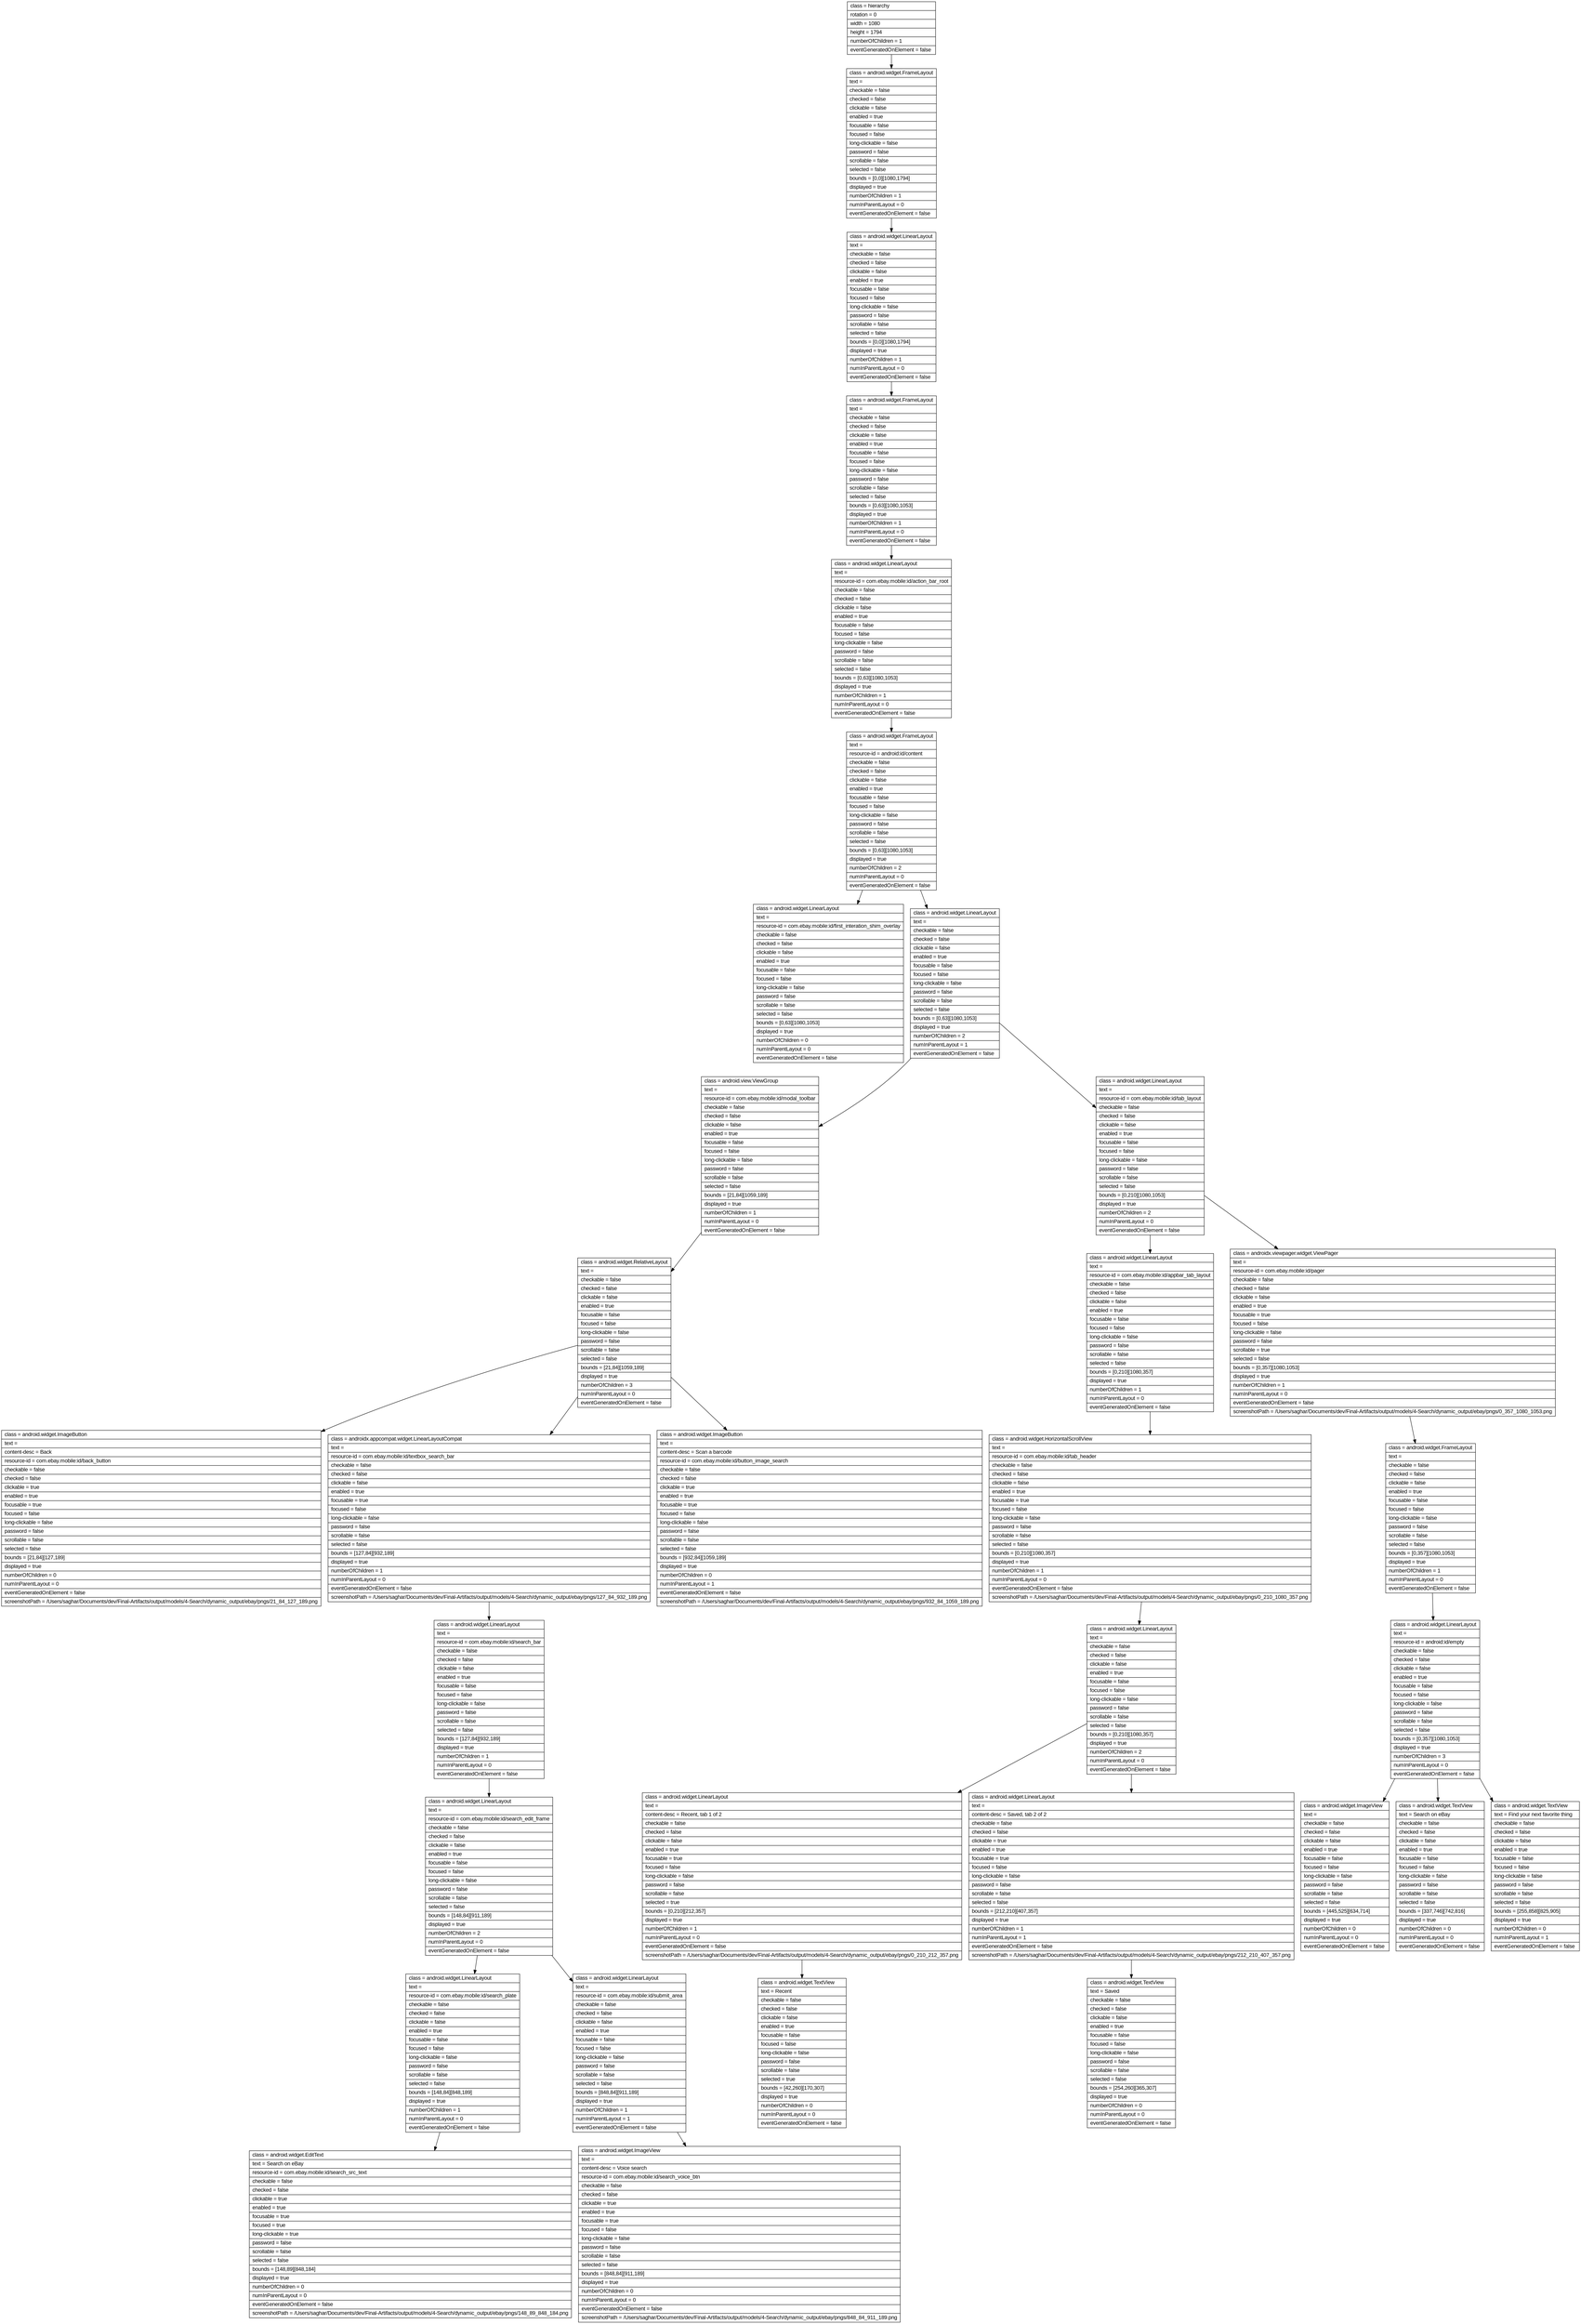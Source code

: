 digraph Layout {

	node [shape=record fontname=Arial];

	0	[label="{class = hierarchy\l|rotation = 0\l|width = 1080\l|height = 1794\l|numberOfChildren = 1\l|eventGeneratedOnElement = false \l}"]
	1	[label="{class = android.widget.FrameLayout\l|text = \l|checkable = false\l|checked = false\l|clickable = false\l|enabled = true\l|focusable = false\l|focused = false\l|long-clickable = false\l|password = false\l|scrollable = false\l|selected = false\l|bounds = [0,0][1080,1794]\l|displayed = true\l|numberOfChildren = 1\l|numInParentLayout = 0\l|eventGeneratedOnElement = false \l}"]
	2	[label="{class = android.widget.LinearLayout\l|text = \l|checkable = false\l|checked = false\l|clickable = false\l|enabled = true\l|focusable = false\l|focused = false\l|long-clickable = false\l|password = false\l|scrollable = false\l|selected = false\l|bounds = [0,0][1080,1794]\l|displayed = true\l|numberOfChildren = 1\l|numInParentLayout = 0\l|eventGeneratedOnElement = false \l}"]
	3	[label="{class = android.widget.FrameLayout\l|text = \l|checkable = false\l|checked = false\l|clickable = false\l|enabled = true\l|focusable = false\l|focused = false\l|long-clickable = false\l|password = false\l|scrollable = false\l|selected = false\l|bounds = [0,63][1080,1053]\l|displayed = true\l|numberOfChildren = 1\l|numInParentLayout = 0\l|eventGeneratedOnElement = false \l}"]
	4	[label="{class = android.widget.LinearLayout\l|text = \l|resource-id = com.ebay.mobile:id/action_bar_root\l|checkable = false\l|checked = false\l|clickable = false\l|enabled = true\l|focusable = false\l|focused = false\l|long-clickable = false\l|password = false\l|scrollable = false\l|selected = false\l|bounds = [0,63][1080,1053]\l|displayed = true\l|numberOfChildren = 1\l|numInParentLayout = 0\l|eventGeneratedOnElement = false \l}"]
	5	[label="{class = android.widget.FrameLayout\l|text = \l|resource-id = android:id/content\l|checkable = false\l|checked = false\l|clickable = false\l|enabled = true\l|focusable = false\l|focused = false\l|long-clickable = false\l|password = false\l|scrollable = false\l|selected = false\l|bounds = [0,63][1080,1053]\l|displayed = true\l|numberOfChildren = 2\l|numInParentLayout = 0\l|eventGeneratedOnElement = false \l}"]
	6	[label="{class = android.widget.LinearLayout\l|text = \l|resource-id = com.ebay.mobile:id/first_interation_shim_overlay\l|checkable = false\l|checked = false\l|clickable = false\l|enabled = true\l|focusable = false\l|focused = false\l|long-clickable = false\l|password = false\l|scrollable = false\l|selected = false\l|bounds = [0,63][1080,1053]\l|displayed = true\l|numberOfChildren = 0\l|numInParentLayout = 0\l|eventGeneratedOnElement = false \l}"]
	7	[label="{class = android.widget.LinearLayout\l|text = \l|checkable = false\l|checked = false\l|clickable = false\l|enabled = true\l|focusable = false\l|focused = false\l|long-clickable = false\l|password = false\l|scrollable = false\l|selected = false\l|bounds = [0,63][1080,1053]\l|displayed = true\l|numberOfChildren = 2\l|numInParentLayout = 1\l|eventGeneratedOnElement = false \l}"]
	8	[label="{class = android.view.ViewGroup\l|text = \l|resource-id = com.ebay.mobile:id/modal_toolbar\l|checkable = false\l|checked = false\l|clickable = false\l|enabled = true\l|focusable = false\l|focused = false\l|long-clickable = false\l|password = false\l|scrollable = false\l|selected = false\l|bounds = [21,84][1059,189]\l|displayed = true\l|numberOfChildren = 1\l|numInParentLayout = 0\l|eventGeneratedOnElement = false \l}"]
	9	[label="{class = android.widget.LinearLayout\l|text = \l|resource-id = com.ebay.mobile:id/tab_layout\l|checkable = false\l|checked = false\l|clickable = false\l|enabled = true\l|focusable = false\l|focused = false\l|long-clickable = false\l|password = false\l|scrollable = false\l|selected = false\l|bounds = [0,210][1080,1053]\l|displayed = true\l|numberOfChildren = 2\l|numInParentLayout = 0\l|eventGeneratedOnElement = false \l}"]
	10	[label="{class = android.widget.RelativeLayout\l|text = \l|checkable = false\l|checked = false\l|clickable = false\l|enabled = true\l|focusable = false\l|focused = false\l|long-clickable = false\l|password = false\l|scrollable = false\l|selected = false\l|bounds = [21,84][1059,189]\l|displayed = true\l|numberOfChildren = 3\l|numInParentLayout = 0\l|eventGeneratedOnElement = false \l}"]
	11	[label="{class = android.widget.LinearLayout\l|text = \l|resource-id = com.ebay.mobile:id/appbar_tab_layout\l|checkable = false\l|checked = false\l|clickable = false\l|enabled = true\l|focusable = false\l|focused = false\l|long-clickable = false\l|password = false\l|scrollable = false\l|selected = false\l|bounds = [0,210][1080,357]\l|displayed = true\l|numberOfChildren = 1\l|numInParentLayout = 0\l|eventGeneratedOnElement = false \l}"]
	12	[label="{class = androidx.viewpager.widget.ViewPager\l|text = \l|resource-id = com.ebay.mobile:id/pager\l|checkable = false\l|checked = false\l|clickable = false\l|enabled = true\l|focusable = true\l|focused = false\l|long-clickable = false\l|password = false\l|scrollable = true\l|selected = false\l|bounds = [0,357][1080,1053]\l|displayed = true\l|numberOfChildren = 1\l|numInParentLayout = 0\l|eventGeneratedOnElement = false \l|screenshotPath = /Users/saghar/Documents/dev/Final-Artifacts/output/models/4-Search/dynamic_output/ebay/pngs/0_357_1080_1053.png\l}"]
	13	[label="{class = android.widget.ImageButton\l|text = \l|content-desc = Back\l|resource-id = com.ebay.mobile:id/back_button\l|checkable = false\l|checked = false\l|clickable = true\l|enabled = true\l|focusable = true\l|focused = false\l|long-clickable = false\l|password = false\l|scrollable = false\l|selected = false\l|bounds = [21,84][127,189]\l|displayed = true\l|numberOfChildren = 0\l|numInParentLayout = 0\l|eventGeneratedOnElement = false \l|screenshotPath = /Users/saghar/Documents/dev/Final-Artifacts/output/models/4-Search/dynamic_output/ebay/pngs/21_84_127_189.png\l}"]
	14	[label="{class = androidx.appcompat.widget.LinearLayoutCompat\l|text = \l|resource-id = com.ebay.mobile:id/textbox_search_bar\l|checkable = false\l|checked = false\l|clickable = false\l|enabled = true\l|focusable = true\l|focused = false\l|long-clickable = false\l|password = false\l|scrollable = false\l|selected = false\l|bounds = [127,84][932,189]\l|displayed = true\l|numberOfChildren = 1\l|numInParentLayout = 0\l|eventGeneratedOnElement = false \l|screenshotPath = /Users/saghar/Documents/dev/Final-Artifacts/output/models/4-Search/dynamic_output/ebay/pngs/127_84_932_189.png\l}"]
	15	[label="{class = android.widget.ImageButton\l|text = \l|content-desc = Scan a barcode\l|resource-id = com.ebay.mobile:id/button_image_search\l|checkable = false\l|checked = false\l|clickable = true\l|enabled = true\l|focusable = true\l|focused = false\l|long-clickable = false\l|password = false\l|scrollable = false\l|selected = false\l|bounds = [932,84][1059,189]\l|displayed = true\l|numberOfChildren = 0\l|numInParentLayout = 1\l|eventGeneratedOnElement = false \l|screenshotPath = /Users/saghar/Documents/dev/Final-Artifacts/output/models/4-Search/dynamic_output/ebay/pngs/932_84_1059_189.png\l}"]
	16	[label="{class = android.widget.HorizontalScrollView\l|text = \l|resource-id = com.ebay.mobile:id/tab_header\l|checkable = false\l|checked = false\l|clickable = false\l|enabled = true\l|focusable = true\l|focused = false\l|long-clickable = false\l|password = false\l|scrollable = false\l|selected = false\l|bounds = [0,210][1080,357]\l|displayed = true\l|numberOfChildren = 1\l|numInParentLayout = 0\l|eventGeneratedOnElement = false \l|screenshotPath = /Users/saghar/Documents/dev/Final-Artifacts/output/models/4-Search/dynamic_output/ebay/pngs/0_210_1080_357.png\l}"]
	17	[label="{class = android.widget.FrameLayout\l|text = \l|checkable = false\l|checked = false\l|clickable = false\l|enabled = true\l|focusable = false\l|focused = false\l|long-clickable = false\l|password = false\l|scrollable = false\l|selected = false\l|bounds = [0,357][1080,1053]\l|displayed = true\l|numberOfChildren = 1\l|numInParentLayout = 0\l|eventGeneratedOnElement = false \l}"]
	18	[label="{class = android.widget.LinearLayout\l|text = \l|resource-id = com.ebay.mobile:id/search_bar\l|checkable = false\l|checked = false\l|clickable = false\l|enabled = true\l|focusable = false\l|focused = false\l|long-clickable = false\l|password = false\l|scrollable = false\l|selected = false\l|bounds = [127,84][932,189]\l|displayed = true\l|numberOfChildren = 1\l|numInParentLayout = 0\l|eventGeneratedOnElement = false \l}"]
	19	[label="{class = android.widget.LinearLayout\l|text = \l|checkable = false\l|checked = false\l|clickable = false\l|enabled = true\l|focusable = false\l|focused = false\l|long-clickable = false\l|password = false\l|scrollable = false\l|selected = false\l|bounds = [0,210][1080,357]\l|displayed = true\l|numberOfChildren = 2\l|numInParentLayout = 0\l|eventGeneratedOnElement = false \l}"]
	20	[label="{class = android.widget.LinearLayout\l|text = \l|resource-id = android:id/empty\l|checkable = false\l|checked = false\l|clickable = false\l|enabled = true\l|focusable = false\l|focused = false\l|long-clickable = false\l|password = false\l|scrollable = false\l|selected = false\l|bounds = [0,357][1080,1053]\l|displayed = true\l|numberOfChildren = 3\l|numInParentLayout = 0\l|eventGeneratedOnElement = false \l}"]
	21	[label="{class = android.widget.LinearLayout\l|text = \l|resource-id = com.ebay.mobile:id/search_edit_frame\l|checkable = false\l|checked = false\l|clickable = false\l|enabled = true\l|focusable = false\l|focused = false\l|long-clickable = false\l|password = false\l|scrollable = false\l|selected = false\l|bounds = [148,84][911,189]\l|displayed = true\l|numberOfChildren = 2\l|numInParentLayout = 0\l|eventGeneratedOnElement = false \l}"]
	22	[label="{class = android.widget.LinearLayout\l|text = \l|content-desc = Recent, tab 1 of 2\l|checkable = false\l|checked = false\l|clickable = false\l|enabled = true\l|focusable = true\l|focused = false\l|long-clickable = false\l|password = false\l|scrollable = false\l|selected = true\l|bounds = [0,210][212,357]\l|displayed = true\l|numberOfChildren = 1\l|numInParentLayout = 0\l|eventGeneratedOnElement = false \l|screenshotPath = /Users/saghar/Documents/dev/Final-Artifacts/output/models/4-Search/dynamic_output/ebay/pngs/0_210_212_357.png\l}"]
	23	[label="{class = android.widget.LinearLayout\l|text = \l|content-desc = Saved, tab 2 of 2\l|checkable = false\l|checked = false\l|clickable = true\l|enabled = true\l|focusable = true\l|focused = false\l|long-clickable = false\l|password = false\l|scrollable = false\l|selected = false\l|bounds = [212,210][407,357]\l|displayed = true\l|numberOfChildren = 1\l|numInParentLayout = 1\l|eventGeneratedOnElement = false \l|screenshotPath = /Users/saghar/Documents/dev/Final-Artifacts/output/models/4-Search/dynamic_output/ebay/pngs/212_210_407_357.png\l}"]
	24	[label="{class = android.widget.ImageView\l|text = \l|checkable = false\l|checked = false\l|clickable = false\l|enabled = true\l|focusable = false\l|focused = false\l|long-clickable = false\l|password = false\l|scrollable = false\l|selected = false\l|bounds = [445,525][634,714]\l|displayed = true\l|numberOfChildren = 0\l|numInParentLayout = 0\l|eventGeneratedOnElement = false \l}"]
	25	[label="{class = android.widget.TextView\l|text = Search on eBay\l|checkable = false\l|checked = false\l|clickable = false\l|enabled = true\l|focusable = false\l|focused = false\l|long-clickable = false\l|password = false\l|scrollable = false\l|selected = false\l|bounds = [337,746][742,816]\l|displayed = true\l|numberOfChildren = 0\l|numInParentLayout = 0\l|eventGeneratedOnElement = false \l}"]
	26	[label="{class = android.widget.TextView\l|text = Find your next favorite thing\l|checkable = false\l|checked = false\l|clickable = false\l|enabled = true\l|focusable = false\l|focused = false\l|long-clickable = false\l|password = false\l|scrollable = false\l|selected = false\l|bounds = [255,858][825,905]\l|displayed = true\l|numberOfChildren = 0\l|numInParentLayout = 1\l|eventGeneratedOnElement = false \l}"]
	27	[label="{class = android.widget.LinearLayout\l|text = \l|resource-id = com.ebay.mobile:id/search_plate\l|checkable = false\l|checked = false\l|clickable = false\l|enabled = true\l|focusable = false\l|focused = false\l|long-clickable = false\l|password = false\l|scrollable = false\l|selected = false\l|bounds = [148,84][848,189]\l|displayed = true\l|numberOfChildren = 1\l|numInParentLayout = 0\l|eventGeneratedOnElement = false \l}"]
	28	[label="{class = android.widget.LinearLayout\l|text = \l|resource-id = com.ebay.mobile:id/submit_area\l|checkable = false\l|checked = false\l|clickable = false\l|enabled = true\l|focusable = false\l|focused = false\l|long-clickable = false\l|password = false\l|scrollable = false\l|selected = false\l|bounds = [848,84][911,189]\l|displayed = true\l|numberOfChildren = 1\l|numInParentLayout = 1\l|eventGeneratedOnElement = false \l}"]
	29	[label="{class = android.widget.TextView\l|text = Recent\l|checkable = false\l|checked = false\l|clickable = false\l|enabled = true\l|focusable = false\l|focused = false\l|long-clickable = false\l|password = false\l|scrollable = false\l|selected = true\l|bounds = [42,260][170,307]\l|displayed = true\l|numberOfChildren = 0\l|numInParentLayout = 0\l|eventGeneratedOnElement = false \l}"]
	30	[label="{class = android.widget.TextView\l|text = Saved\l|checkable = false\l|checked = false\l|clickable = false\l|enabled = true\l|focusable = false\l|focused = false\l|long-clickable = false\l|password = false\l|scrollable = false\l|selected = false\l|bounds = [254,260][365,307]\l|displayed = true\l|numberOfChildren = 0\l|numInParentLayout = 0\l|eventGeneratedOnElement = false \l}"]
	31	[label="{class = android.widget.EditText\l|text = Search on eBay\l|resource-id = com.ebay.mobile:id/search_src_text\l|checkable = false\l|checked = false\l|clickable = true\l|enabled = true\l|focusable = true\l|focused = true\l|long-clickable = true\l|password = false\l|scrollable = false\l|selected = false\l|bounds = [148,89][848,184]\l|displayed = true\l|numberOfChildren = 0\l|numInParentLayout = 0\l|eventGeneratedOnElement = false \l|screenshotPath = /Users/saghar/Documents/dev/Final-Artifacts/output/models/4-Search/dynamic_output/ebay/pngs/148_89_848_184.png\l}"]
	32	[label="{class = android.widget.ImageView\l|text = \l|content-desc = Voice search\l|resource-id = com.ebay.mobile:id/search_voice_btn\l|checkable = false\l|checked = false\l|clickable = true\l|enabled = true\l|focusable = true\l|focused = false\l|long-clickable = false\l|password = false\l|scrollable = false\l|selected = false\l|bounds = [848,84][911,189]\l|displayed = true\l|numberOfChildren = 0\l|numInParentLayout = 0\l|eventGeneratedOnElement = false \l|screenshotPath = /Users/saghar/Documents/dev/Final-Artifacts/output/models/4-Search/dynamic_output/ebay/pngs/848_84_911_189.png\l}"]


	0 -> 1
	1 -> 2
	2 -> 3
	3 -> 4
	4 -> 5
	5 -> 6
	5 -> 7
	7 -> 8
	7 -> 9
	8 -> 10
	9 -> 11
	9 -> 12
	10 -> 13
	10 -> 14
	10 -> 15
	11 -> 16
	12 -> 17
	14 -> 18
	16 -> 19
	17 -> 20
	18 -> 21
	19 -> 22
	19 -> 23
	20 -> 24
	20 -> 25
	20 -> 26
	21 -> 27
	21 -> 28
	22 -> 29
	23 -> 30
	27 -> 31
	28 -> 32


}